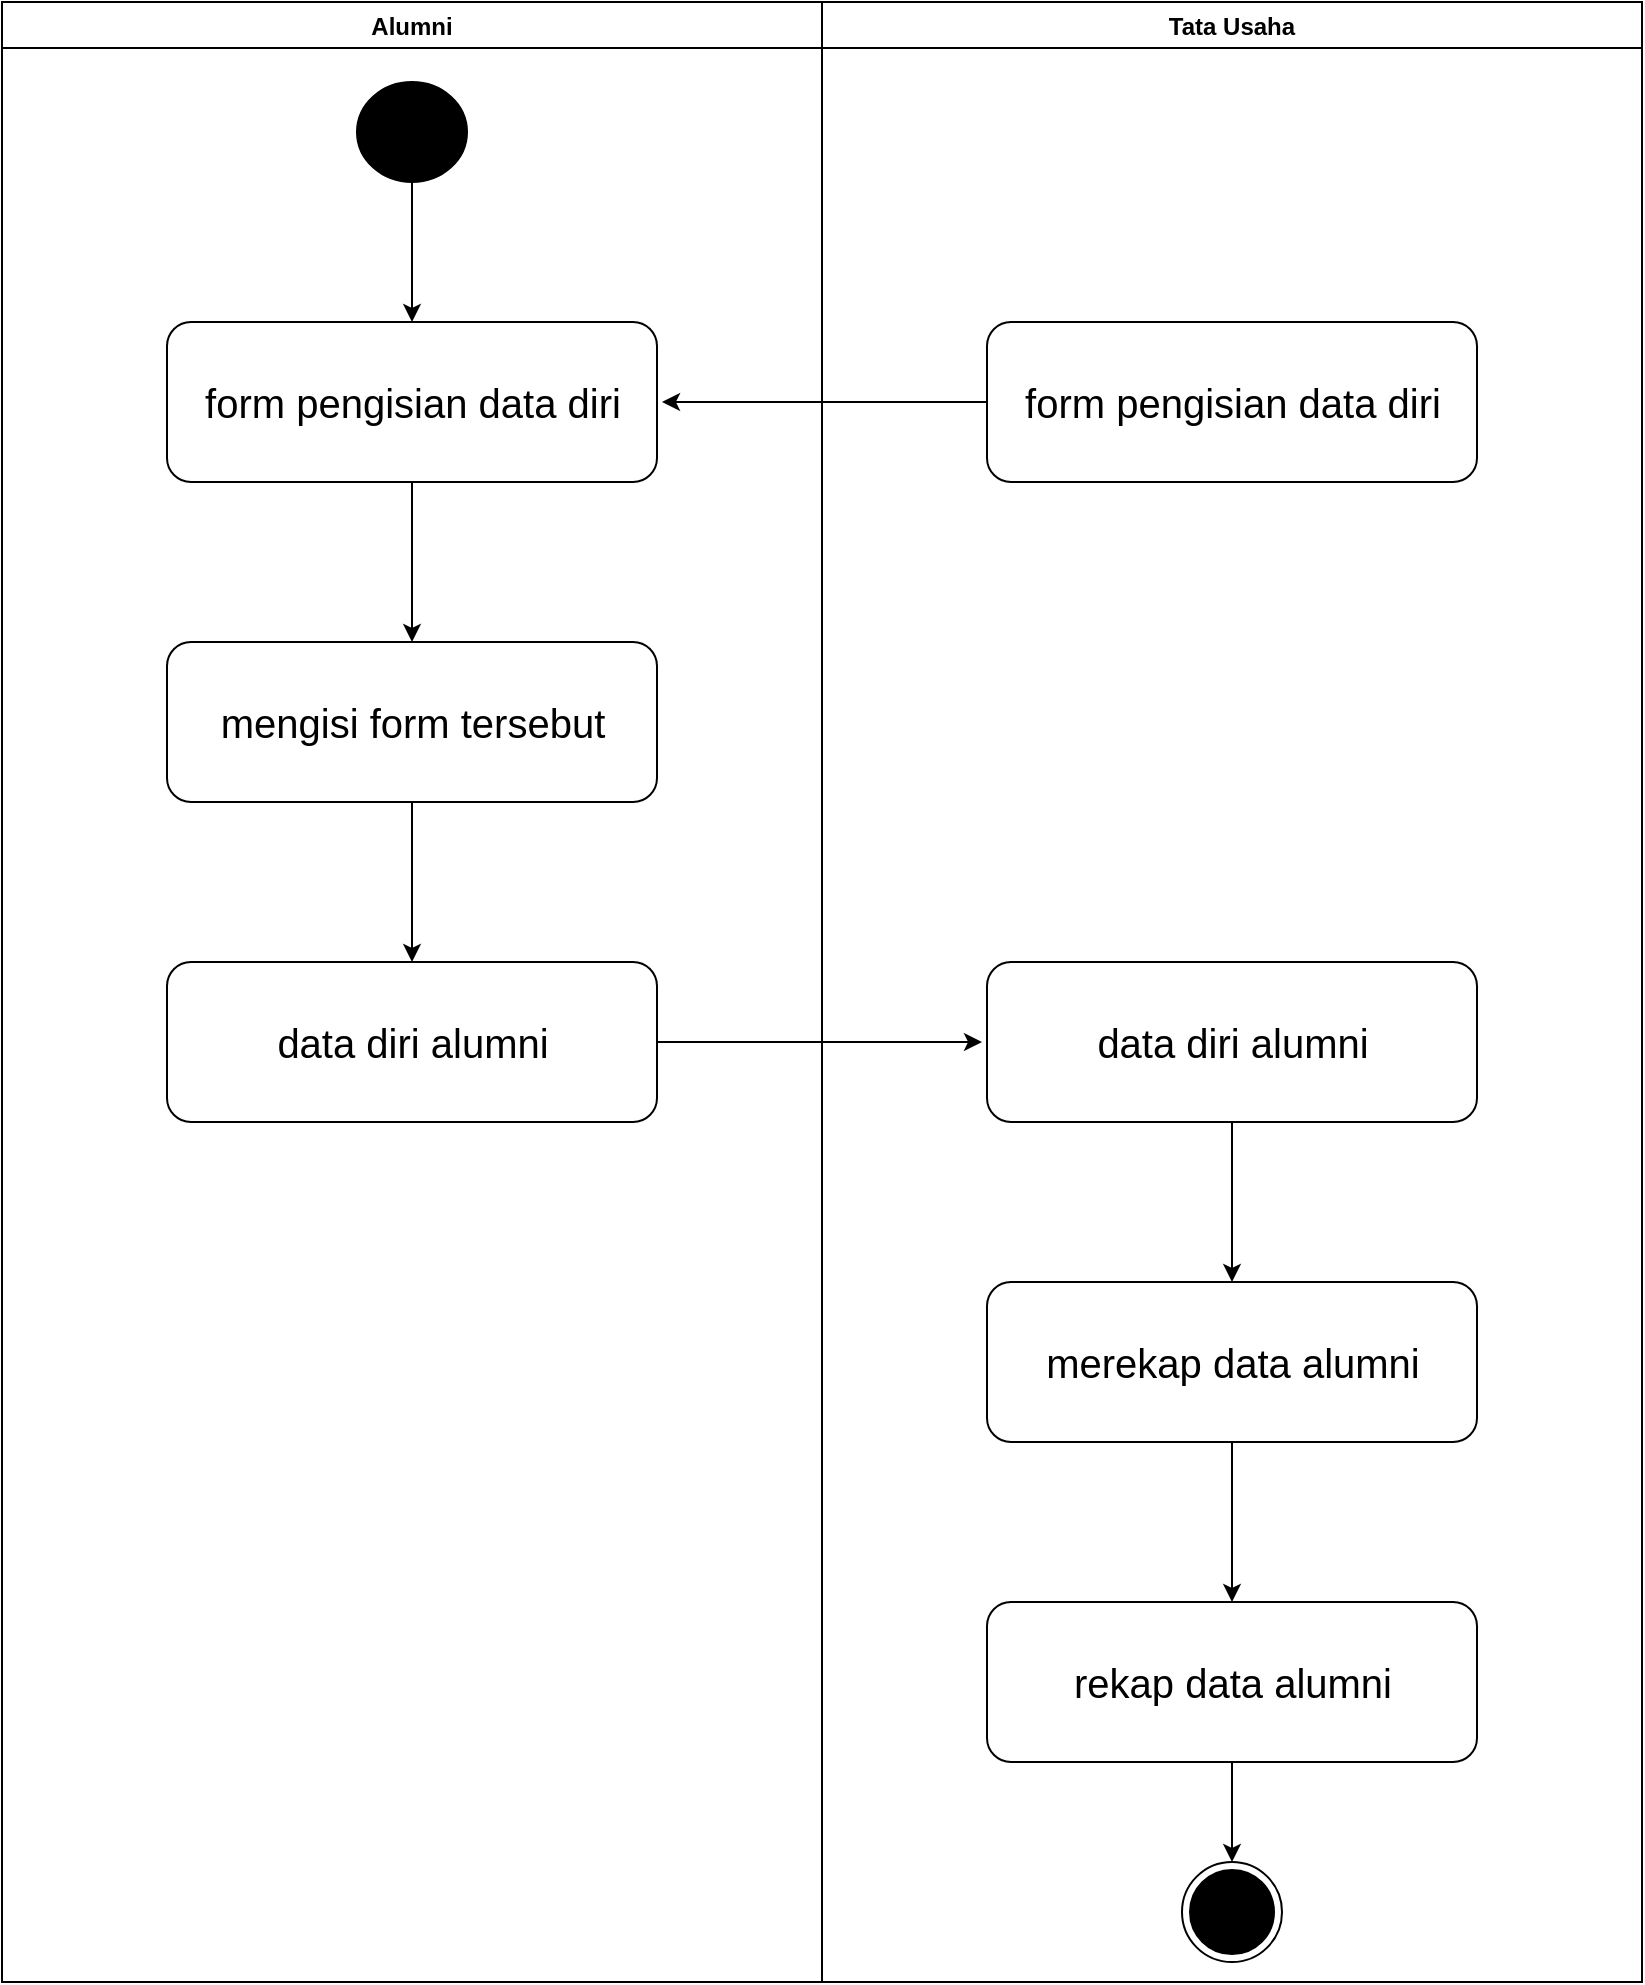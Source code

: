 <mxfile version="18.0.7" type="github">
  <diagram id="LoCXax2k92D_B-una686" name="Page-1">
    <mxGraphModel dx="1724" dy="964" grid="0" gridSize="10" guides="1" tooltips="1" connect="1" arrows="1" fold="1" page="0" pageScale="1" pageWidth="850" pageHeight="1100" math="0" shadow="0">
      <root>
        <mxCell id="0" />
        <mxCell id="1" parent="0" />
        <mxCell id="0s58Gw0j7K0jW5i8tfYg-1" value="Alumni" style="swimlane;" vertex="1" parent="1">
          <mxGeometry x="120" y="40" width="410" height="990" as="geometry" />
        </mxCell>
        <mxCell id="0s58Gw0j7K0jW5i8tfYg-15" value="" style="edgeStyle=orthogonalEdgeStyle;rounded=0;orthogonalLoop=1;jettySize=auto;html=1;fontSize=20;" edge="1" parent="0s58Gw0j7K0jW5i8tfYg-1" source="0s58Gw0j7K0jW5i8tfYg-3" target="0s58Gw0j7K0jW5i8tfYg-4">
          <mxGeometry relative="1" as="geometry" />
        </mxCell>
        <mxCell id="0s58Gw0j7K0jW5i8tfYg-3" value="" style="ellipse;whiteSpace=wrap;html=1;fillColor=#000000;" vertex="1" parent="0s58Gw0j7K0jW5i8tfYg-1">
          <mxGeometry x="177.5" y="40" width="55" height="50" as="geometry" />
        </mxCell>
        <mxCell id="0s58Gw0j7K0jW5i8tfYg-16" value="" style="edgeStyle=orthogonalEdgeStyle;rounded=0;orthogonalLoop=1;jettySize=auto;html=1;fontSize=20;" edge="1" parent="0s58Gw0j7K0jW5i8tfYg-1" source="0s58Gw0j7K0jW5i8tfYg-4" target="0s58Gw0j7K0jW5i8tfYg-5">
          <mxGeometry relative="1" as="geometry" />
        </mxCell>
        <mxCell id="0s58Gw0j7K0jW5i8tfYg-4" value="&lt;font style=&quot;font-size: 20px;&quot;&gt;form pengisian data diri&lt;/font&gt;" style="rounded=1;whiteSpace=wrap;html=1;fillColor=#FFFFFF;" vertex="1" parent="0s58Gw0j7K0jW5i8tfYg-1">
          <mxGeometry x="82.5" y="160" width="245" height="80" as="geometry" />
        </mxCell>
        <mxCell id="0s58Gw0j7K0jW5i8tfYg-17" value="" style="edgeStyle=orthogonalEdgeStyle;rounded=0;orthogonalLoop=1;jettySize=auto;html=1;fontSize=20;" edge="1" parent="0s58Gw0j7K0jW5i8tfYg-1" source="0s58Gw0j7K0jW5i8tfYg-5" target="0s58Gw0j7K0jW5i8tfYg-6">
          <mxGeometry relative="1" as="geometry" />
        </mxCell>
        <mxCell id="0s58Gw0j7K0jW5i8tfYg-5" value="&lt;font style=&quot;font-size: 20px;&quot;&gt;mengisi form tersebut&lt;/font&gt;" style="rounded=1;whiteSpace=wrap;html=1;fillColor=#FFFFFF;" vertex="1" parent="0s58Gw0j7K0jW5i8tfYg-1">
          <mxGeometry x="82.5" y="320" width="245" height="80" as="geometry" />
        </mxCell>
        <mxCell id="0s58Gw0j7K0jW5i8tfYg-21" value="" style="edgeStyle=orthogonalEdgeStyle;rounded=0;orthogonalLoop=1;jettySize=auto;html=1;fontSize=20;" edge="1" parent="0s58Gw0j7K0jW5i8tfYg-1" source="0s58Gw0j7K0jW5i8tfYg-6">
          <mxGeometry relative="1" as="geometry">
            <mxPoint x="490.0" y="520" as="targetPoint" />
          </mxGeometry>
        </mxCell>
        <mxCell id="0s58Gw0j7K0jW5i8tfYg-6" value="&lt;font style=&quot;font-size: 20px;&quot;&gt;data diri alumni&lt;/font&gt;" style="rounded=1;whiteSpace=wrap;html=1;fillColor=#FFFFFF;" vertex="1" parent="0s58Gw0j7K0jW5i8tfYg-1">
          <mxGeometry x="82.5" y="480" width="245" height="80" as="geometry" />
        </mxCell>
        <mxCell id="0s58Gw0j7K0jW5i8tfYg-7" value="Tata Usaha" style="swimlane;startSize=23;" vertex="1" parent="1">
          <mxGeometry x="530" y="40" width="410" height="990" as="geometry" />
        </mxCell>
        <mxCell id="0s58Gw0j7K0jW5i8tfYg-19" value="" style="edgeStyle=orthogonalEdgeStyle;rounded=0;orthogonalLoop=1;jettySize=auto;html=1;fontSize=20;" edge="1" parent="0s58Gw0j7K0jW5i8tfYg-7" source="0s58Gw0j7K0jW5i8tfYg-9">
          <mxGeometry relative="1" as="geometry">
            <mxPoint x="-80.0" y="200" as="targetPoint" />
          </mxGeometry>
        </mxCell>
        <mxCell id="0s58Gw0j7K0jW5i8tfYg-9" value="&lt;font style=&quot;font-size: 20px;&quot;&gt;form pengisian data diri&lt;/font&gt;" style="rounded=1;whiteSpace=wrap;html=1;fillColor=#FFFFFF;" vertex="1" parent="0s58Gw0j7K0jW5i8tfYg-7">
          <mxGeometry x="82.5" y="160" width="245" height="80" as="geometry" />
        </mxCell>
        <mxCell id="0s58Gw0j7K0jW5i8tfYg-22" value="" style="edgeStyle=orthogonalEdgeStyle;rounded=0;orthogonalLoop=1;jettySize=auto;html=1;fontSize=20;" edge="1" parent="0s58Gw0j7K0jW5i8tfYg-7" source="0s58Gw0j7K0jW5i8tfYg-11" target="0s58Gw0j7K0jW5i8tfYg-12">
          <mxGeometry relative="1" as="geometry" />
        </mxCell>
        <mxCell id="0s58Gw0j7K0jW5i8tfYg-11" value="&lt;font style=&quot;font-size: 20px;&quot;&gt;data diri alumni&lt;/font&gt;" style="rounded=1;whiteSpace=wrap;html=1;fillColor=#FFFFFF;" vertex="1" parent="0s58Gw0j7K0jW5i8tfYg-7">
          <mxGeometry x="82.5" y="480" width="245" height="80" as="geometry" />
        </mxCell>
        <mxCell id="0s58Gw0j7K0jW5i8tfYg-23" value="" style="edgeStyle=orthogonalEdgeStyle;rounded=0;orthogonalLoop=1;jettySize=auto;html=1;fontSize=20;" edge="1" parent="0s58Gw0j7K0jW5i8tfYg-7" source="0s58Gw0j7K0jW5i8tfYg-12" target="0s58Gw0j7K0jW5i8tfYg-13">
          <mxGeometry relative="1" as="geometry" />
        </mxCell>
        <mxCell id="0s58Gw0j7K0jW5i8tfYg-12" value="&lt;span style=&quot;font-size: 20px;&quot;&gt;merekap data alumni&lt;/span&gt;" style="rounded=1;whiteSpace=wrap;html=1;fillColor=#FFFFFF;" vertex="1" parent="0s58Gw0j7K0jW5i8tfYg-7">
          <mxGeometry x="82.5" y="640" width="245" height="80" as="geometry" />
        </mxCell>
        <mxCell id="0s58Gw0j7K0jW5i8tfYg-24" value="" style="edgeStyle=orthogonalEdgeStyle;rounded=0;orthogonalLoop=1;jettySize=auto;html=1;fontSize=20;" edge="1" parent="0s58Gw0j7K0jW5i8tfYg-7" source="0s58Gw0j7K0jW5i8tfYg-13" target="0s58Gw0j7K0jW5i8tfYg-14">
          <mxGeometry relative="1" as="geometry" />
        </mxCell>
        <mxCell id="0s58Gw0j7K0jW5i8tfYg-13" value="&lt;font style=&quot;font-size: 20px;&quot;&gt;rekap data alumni&lt;/font&gt;" style="rounded=1;whiteSpace=wrap;html=1;fillColor=#FFFFFF;" vertex="1" parent="0s58Gw0j7K0jW5i8tfYg-7">
          <mxGeometry x="82.5" y="800" width="245" height="80" as="geometry" />
        </mxCell>
        <mxCell id="0s58Gw0j7K0jW5i8tfYg-14" value="" style="ellipse;html=1;shape=endState;fillColor=#000000;strokeColor=#000000;fontSize=20;" vertex="1" parent="0s58Gw0j7K0jW5i8tfYg-7">
          <mxGeometry x="180" y="930" width="50" height="50" as="geometry" />
        </mxCell>
      </root>
    </mxGraphModel>
  </diagram>
</mxfile>
